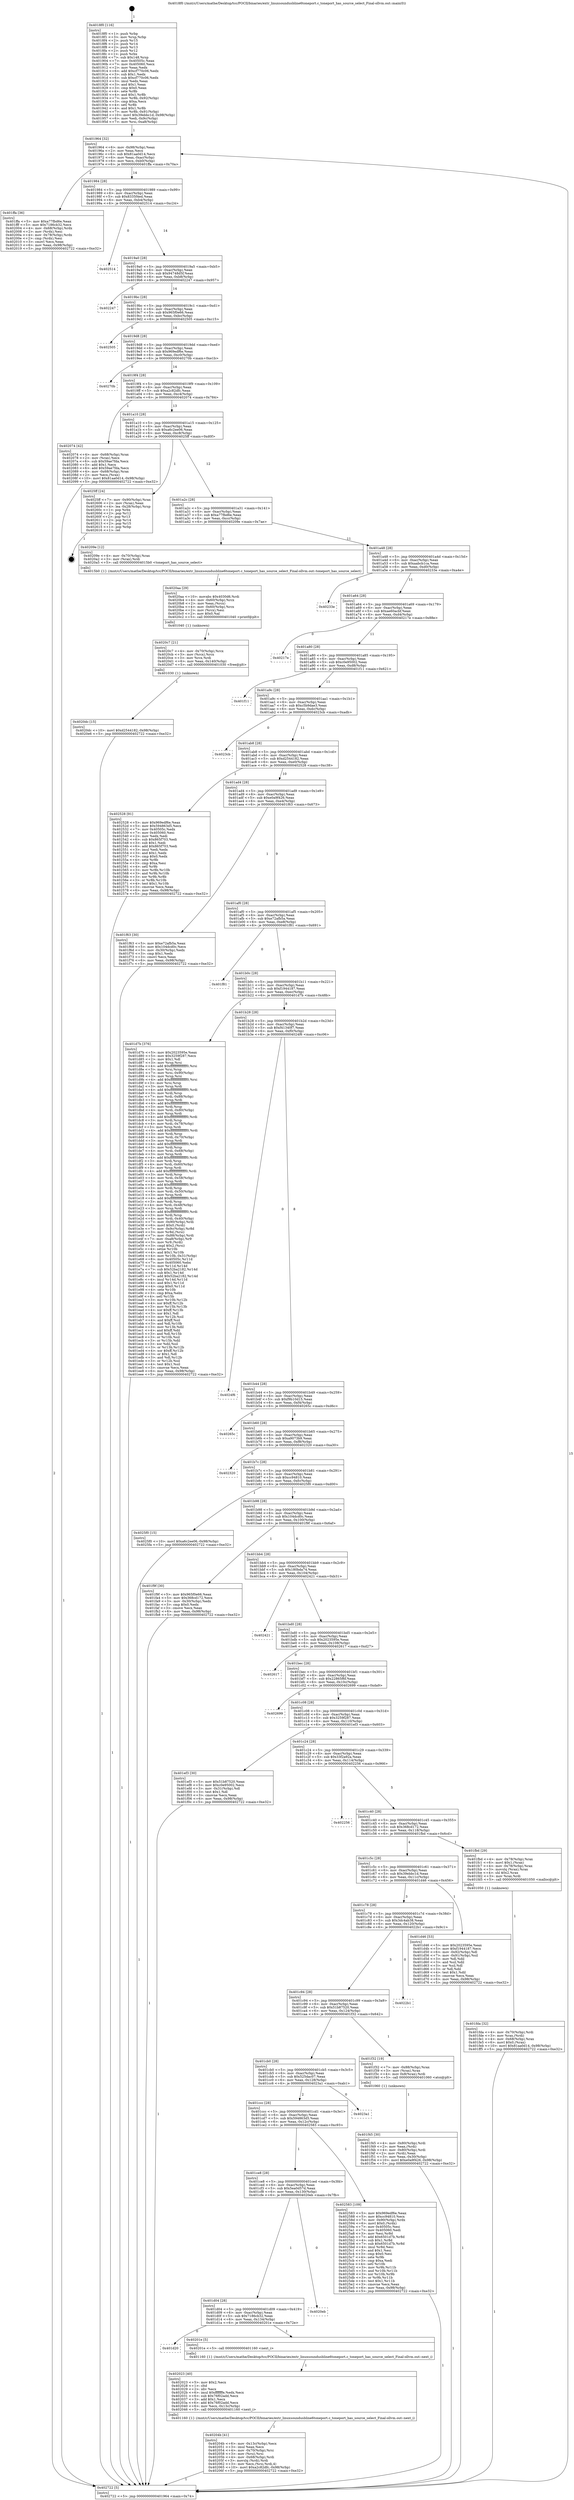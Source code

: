digraph "0x4018f0" {
  label = "0x4018f0 (/mnt/c/Users/mathe/Desktop/tcc/POCII/binaries/extr_linuxsoundusbline6toneport.c_toneport_has_source_select_Final-ollvm.out::main(0))"
  labelloc = "t"
  node[shape=record]

  Entry [label="",width=0.3,height=0.3,shape=circle,fillcolor=black,style=filled]
  "0x401964" [label="{
     0x401964 [32]\l
     | [instrs]\l
     &nbsp;&nbsp;0x401964 \<+6\>: mov -0x98(%rbp),%eax\l
     &nbsp;&nbsp;0x40196a \<+2\>: mov %eax,%ecx\l
     &nbsp;&nbsp;0x40196c \<+6\>: sub $0x81aa0d14,%ecx\l
     &nbsp;&nbsp;0x401972 \<+6\>: mov %eax,-0xac(%rbp)\l
     &nbsp;&nbsp;0x401978 \<+6\>: mov %ecx,-0xb0(%rbp)\l
     &nbsp;&nbsp;0x40197e \<+6\>: je 0000000000401ffa \<main+0x70a\>\l
  }"]
  "0x401ffa" [label="{
     0x401ffa [36]\l
     | [instrs]\l
     &nbsp;&nbsp;0x401ffa \<+5\>: mov $0xa77fbd6e,%eax\l
     &nbsp;&nbsp;0x401fff \<+5\>: mov $0x7186cb32,%ecx\l
     &nbsp;&nbsp;0x402004 \<+4\>: mov -0x68(%rbp),%rdx\l
     &nbsp;&nbsp;0x402008 \<+2\>: mov (%rdx),%esi\l
     &nbsp;&nbsp;0x40200a \<+4\>: mov -0x78(%rbp),%rdx\l
     &nbsp;&nbsp;0x40200e \<+2\>: cmp (%rdx),%esi\l
     &nbsp;&nbsp;0x402010 \<+3\>: cmovl %ecx,%eax\l
     &nbsp;&nbsp;0x402013 \<+6\>: mov %eax,-0x98(%rbp)\l
     &nbsp;&nbsp;0x402019 \<+5\>: jmp 0000000000402722 \<main+0xe32\>\l
  }"]
  "0x401984" [label="{
     0x401984 [28]\l
     | [instrs]\l
     &nbsp;&nbsp;0x401984 \<+5\>: jmp 0000000000401989 \<main+0x99\>\l
     &nbsp;&nbsp;0x401989 \<+6\>: mov -0xac(%rbp),%eax\l
     &nbsp;&nbsp;0x40198f \<+5\>: sub $0x8335f4ed,%eax\l
     &nbsp;&nbsp;0x401994 \<+6\>: mov %eax,-0xb4(%rbp)\l
     &nbsp;&nbsp;0x40199a \<+6\>: je 0000000000402514 \<main+0xc24\>\l
  }"]
  Exit [label="",width=0.3,height=0.3,shape=circle,fillcolor=black,style=filled,peripheries=2]
  "0x402514" [label="{
     0x402514\l
  }", style=dashed]
  "0x4019a0" [label="{
     0x4019a0 [28]\l
     | [instrs]\l
     &nbsp;&nbsp;0x4019a0 \<+5\>: jmp 00000000004019a5 \<main+0xb5\>\l
     &nbsp;&nbsp;0x4019a5 \<+6\>: mov -0xac(%rbp),%eax\l
     &nbsp;&nbsp;0x4019ab \<+5\>: sub $0x94748d5f,%eax\l
     &nbsp;&nbsp;0x4019b0 \<+6\>: mov %eax,-0xb8(%rbp)\l
     &nbsp;&nbsp;0x4019b6 \<+6\>: je 0000000000402247 \<main+0x957\>\l
  }"]
  "0x4020dc" [label="{
     0x4020dc [15]\l
     | [instrs]\l
     &nbsp;&nbsp;0x4020dc \<+10\>: movl $0xd2544182,-0x98(%rbp)\l
     &nbsp;&nbsp;0x4020e6 \<+5\>: jmp 0000000000402722 \<main+0xe32\>\l
  }"]
  "0x402247" [label="{
     0x402247\l
  }", style=dashed]
  "0x4019bc" [label="{
     0x4019bc [28]\l
     | [instrs]\l
     &nbsp;&nbsp;0x4019bc \<+5\>: jmp 00000000004019c1 \<main+0xd1\>\l
     &nbsp;&nbsp;0x4019c1 \<+6\>: mov -0xac(%rbp),%eax\l
     &nbsp;&nbsp;0x4019c7 \<+5\>: sub $0x965f0e66,%eax\l
     &nbsp;&nbsp;0x4019cc \<+6\>: mov %eax,-0xbc(%rbp)\l
     &nbsp;&nbsp;0x4019d2 \<+6\>: je 0000000000402505 \<main+0xc15\>\l
  }"]
  "0x4020c7" [label="{
     0x4020c7 [21]\l
     | [instrs]\l
     &nbsp;&nbsp;0x4020c7 \<+4\>: mov -0x70(%rbp),%rcx\l
     &nbsp;&nbsp;0x4020cb \<+3\>: mov (%rcx),%rcx\l
     &nbsp;&nbsp;0x4020ce \<+3\>: mov %rcx,%rdi\l
     &nbsp;&nbsp;0x4020d1 \<+6\>: mov %eax,-0x140(%rbp)\l
     &nbsp;&nbsp;0x4020d7 \<+5\>: call 0000000000401030 \<free@plt\>\l
     | [calls]\l
     &nbsp;&nbsp;0x401030 \{1\} (unknown)\l
  }"]
  "0x402505" [label="{
     0x402505\l
  }", style=dashed]
  "0x4019d8" [label="{
     0x4019d8 [28]\l
     | [instrs]\l
     &nbsp;&nbsp;0x4019d8 \<+5\>: jmp 00000000004019dd \<main+0xed\>\l
     &nbsp;&nbsp;0x4019dd \<+6\>: mov -0xac(%rbp),%eax\l
     &nbsp;&nbsp;0x4019e3 \<+5\>: sub $0x969edf6e,%eax\l
     &nbsp;&nbsp;0x4019e8 \<+6\>: mov %eax,-0xc0(%rbp)\l
     &nbsp;&nbsp;0x4019ee \<+6\>: je 000000000040270b \<main+0xe1b\>\l
  }"]
  "0x4020aa" [label="{
     0x4020aa [29]\l
     | [instrs]\l
     &nbsp;&nbsp;0x4020aa \<+10\>: movabs $0x4030d6,%rdi\l
     &nbsp;&nbsp;0x4020b4 \<+4\>: mov -0x60(%rbp),%rcx\l
     &nbsp;&nbsp;0x4020b8 \<+2\>: mov %eax,(%rcx)\l
     &nbsp;&nbsp;0x4020ba \<+4\>: mov -0x60(%rbp),%rcx\l
     &nbsp;&nbsp;0x4020be \<+2\>: mov (%rcx),%esi\l
     &nbsp;&nbsp;0x4020c0 \<+2\>: mov $0x0,%al\l
     &nbsp;&nbsp;0x4020c2 \<+5\>: call 0000000000401040 \<printf@plt\>\l
     | [calls]\l
     &nbsp;&nbsp;0x401040 \{1\} (unknown)\l
  }"]
  "0x40270b" [label="{
     0x40270b\l
  }", style=dashed]
  "0x4019f4" [label="{
     0x4019f4 [28]\l
     | [instrs]\l
     &nbsp;&nbsp;0x4019f4 \<+5\>: jmp 00000000004019f9 \<main+0x109\>\l
     &nbsp;&nbsp;0x4019f9 \<+6\>: mov -0xac(%rbp),%eax\l
     &nbsp;&nbsp;0x4019ff \<+5\>: sub $0xa2c82dfc,%eax\l
     &nbsp;&nbsp;0x401a04 \<+6\>: mov %eax,-0xc4(%rbp)\l
     &nbsp;&nbsp;0x401a0a \<+6\>: je 0000000000402074 \<main+0x784\>\l
  }"]
  "0x40204b" [label="{
     0x40204b [41]\l
     | [instrs]\l
     &nbsp;&nbsp;0x40204b \<+6\>: mov -0x13c(%rbp),%ecx\l
     &nbsp;&nbsp;0x402051 \<+3\>: imul %eax,%ecx\l
     &nbsp;&nbsp;0x402054 \<+4\>: mov -0x70(%rbp),%rsi\l
     &nbsp;&nbsp;0x402058 \<+3\>: mov (%rsi),%rsi\l
     &nbsp;&nbsp;0x40205b \<+4\>: mov -0x68(%rbp),%rdi\l
     &nbsp;&nbsp;0x40205f \<+3\>: movslq (%rdi),%rdi\l
     &nbsp;&nbsp;0x402062 \<+3\>: mov %ecx,(%rsi,%rdi,4)\l
     &nbsp;&nbsp;0x402065 \<+10\>: movl $0xa2c82dfc,-0x98(%rbp)\l
     &nbsp;&nbsp;0x40206f \<+5\>: jmp 0000000000402722 \<main+0xe32\>\l
  }"]
  "0x402074" [label="{
     0x402074 [42]\l
     | [instrs]\l
     &nbsp;&nbsp;0x402074 \<+4\>: mov -0x68(%rbp),%rax\l
     &nbsp;&nbsp;0x402078 \<+2\>: mov (%rax),%ecx\l
     &nbsp;&nbsp;0x40207a \<+6\>: sub $0x59ae7fda,%ecx\l
     &nbsp;&nbsp;0x402080 \<+3\>: add $0x1,%ecx\l
     &nbsp;&nbsp;0x402083 \<+6\>: add $0x59ae7fda,%ecx\l
     &nbsp;&nbsp;0x402089 \<+4\>: mov -0x68(%rbp),%rax\l
     &nbsp;&nbsp;0x40208d \<+2\>: mov %ecx,(%rax)\l
     &nbsp;&nbsp;0x40208f \<+10\>: movl $0x81aa0d14,-0x98(%rbp)\l
     &nbsp;&nbsp;0x402099 \<+5\>: jmp 0000000000402722 \<main+0xe32\>\l
  }"]
  "0x401a10" [label="{
     0x401a10 [28]\l
     | [instrs]\l
     &nbsp;&nbsp;0x401a10 \<+5\>: jmp 0000000000401a15 \<main+0x125\>\l
     &nbsp;&nbsp;0x401a15 \<+6\>: mov -0xac(%rbp),%eax\l
     &nbsp;&nbsp;0x401a1b \<+5\>: sub $0xa6c2ee06,%eax\l
     &nbsp;&nbsp;0x401a20 \<+6\>: mov %eax,-0xc8(%rbp)\l
     &nbsp;&nbsp;0x401a26 \<+6\>: je 00000000004025ff \<main+0xd0f\>\l
  }"]
  "0x402023" [label="{
     0x402023 [40]\l
     | [instrs]\l
     &nbsp;&nbsp;0x402023 \<+5\>: mov $0x2,%ecx\l
     &nbsp;&nbsp;0x402028 \<+1\>: cltd\l
     &nbsp;&nbsp;0x402029 \<+2\>: idiv %ecx\l
     &nbsp;&nbsp;0x40202b \<+6\>: imul $0xfffffffe,%edx,%ecx\l
     &nbsp;&nbsp;0x402031 \<+6\>: sub $0x76f02add,%ecx\l
     &nbsp;&nbsp;0x402037 \<+3\>: add $0x1,%ecx\l
     &nbsp;&nbsp;0x40203a \<+6\>: add $0x76f02add,%ecx\l
     &nbsp;&nbsp;0x402040 \<+6\>: mov %ecx,-0x13c(%rbp)\l
     &nbsp;&nbsp;0x402046 \<+5\>: call 0000000000401160 \<next_i\>\l
     | [calls]\l
     &nbsp;&nbsp;0x401160 \{1\} (/mnt/c/Users/mathe/Desktop/tcc/POCII/binaries/extr_linuxsoundusbline6toneport.c_toneport_has_source_select_Final-ollvm.out::next_i)\l
  }"]
  "0x4025ff" [label="{
     0x4025ff [24]\l
     | [instrs]\l
     &nbsp;&nbsp;0x4025ff \<+7\>: mov -0x90(%rbp),%rax\l
     &nbsp;&nbsp;0x402606 \<+2\>: mov (%rax),%eax\l
     &nbsp;&nbsp;0x402608 \<+4\>: lea -0x28(%rbp),%rsp\l
     &nbsp;&nbsp;0x40260c \<+1\>: pop %rbx\l
     &nbsp;&nbsp;0x40260d \<+2\>: pop %r12\l
     &nbsp;&nbsp;0x40260f \<+2\>: pop %r13\l
     &nbsp;&nbsp;0x402611 \<+2\>: pop %r14\l
     &nbsp;&nbsp;0x402613 \<+2\>: pop %r15\l
     &nbsp;&nbsp;0x402615 \<+1\>: pop %rbp\l
     &nbsp;&nbsp;0x402616 \<+1\>: ret\l
  }"]
  "0x401a2c" [label="{
     0x401a2c [28]\l
     | [instrs]\l
     &nbsp;&nbsp;0x401a2c \<+5\>: jmp 0000000000401a31 \<main+0x141\>\l
     &nbsp;&nbsp;0x401a31 \<+6\>: mov -0xac(%rbp),%eax\l
     &nbsp;&nbsp;0x401a37 \<+5\>: sub $0xa77fbd6e,%eax\l
     &nbsp;&nbsp;0x401a3c \<+6\>: mov %eax,-0xcc(%rbp)\l
     &nbsp;&nbsp;0x401a42 \<+6\>: je 000000000040209e \<main+0x7ae\>\l
  }"]
  "0x401d20" [label="{
     0x401d20\l
  }", style=dashed]
  "0x40209e" [label="{
     0x40209e [12]\l
     | [instrs]\l
     &nbsp;&nbsp;0x40209e \<+4\>: mov -0x70(%rbp),%rax\l
     &nbsp;&nbsp;0x4020a2 \<+3\>: mov (%rax),%rdi\l
     &nbsp;&nbsp;0x4020a5 \<+5\>: call 00000000004015b0 \<toneport_has_source_select\>\l
     | [calls]\l
     &nbsp;&nbsp;0x4015b0 \{1\} (/mnt/c/Users/mathe/Desktop/tcc/POCII/binaries/extr_linuxsoundusbline6toneport.c_toneport_has_source_select_Final-ollvm.out::toneport_has_source_select)\l
  }"]
  "0x401a48" [label="{
     0x401a48 [28]\l
     | [instrs]\l
     &nbsp;&nbsp;0x401a48 \<+5\>: jmp 0000000000401a4d \<main+0x15d\>\l
     &nbsp;&nbsp;0x401a4d \<+6\>: mov -0xac(%rbp),%eax\l
     &nbsp;&nbsp;0x401a53 \<+5\>: sub $0xaabcb1ca,%eax\l
     &nbsp;&nbsp;0x401a58 \<+6\>: mov %eax,-0xd0(%rbp)\l
     &nbsp;&nbsp;0x401a5e \<+6\>: je 000000000040233e \<main+0xa4e\>\l
  }"]
  "0x40201e" [label="{
     0x40201e [5]\l
     | [instrs]\l
     &nbsp;&nbsp;0x40201e \<+5\>: call 0000000000401160 \<next_i\>\l
     | [calls]\l
     &nbsp;&nbsp;0x401160 \{1\} (/mnt/c/Users/mathe/Desktop/tcc/POCII/binaries/extr_linuxsoundusbline6toneport.c_toneport_has_source_select_Final-ollvm.out::next_i)\l
  }"]
  "0x40233e" [label="{
     0x40233e\l
  }", style=dashed]
  "0x401a64" [label="{
     0x401a64 [28]\l
     | [instrs]\l
     &nbsp;&nbsp;0x401a64 \<+5\>: jmp 0000000000401a69 \<main+0x179\>\l
     &nbsp;&nbsp;0x401a69 \<+6\>: mov -0xac(%rbp),%eax\l
     &nbsp;&nbsp;0x401a6f \<+5\>: sub $0xae60acbf,%eax\l
     &nbsp;&nbsp;0x401a74 \<+6\>: mov %eax,-0xd4(%rbp)\l
     &nbsp;&nbsp;0x401a7a \<+6\>: je 000000000040217e \<main+0x88e\>\l
  }"]
  "0x401d04" [label="{
     0x401d04 [28]\l
     | [instrs]\l
     &nbsp;&nbsp;0x401d04 \<+5\>: jmp 0000000000401d09 \<main+0x419\>\l
     &nbsp;&nbsp;0x401d09 \<+6\>: mov -0xac(%rbp),%eax\l
     &nbsp;&nbsp;0x401d0f \<+5\>: sub $0x7186cb32,%eax\l
     &nbsp;&nbsp;0x401d14 \<+6\>: mov %eax,-0x134(%rbp)\l
     &nbsp;&nbsp;0x401d1a \<+6\>: je 000000000040201e \<main+0x72e\>\l
  }"]
  "0x40217e" [label="{
     0x40217e\l
  }", style=dashed]
  "0x401a80" [label="{
     0x401a80 [28]\l
     | [instrs]\l
     &nbsp;&nbsp;0x401a80 \<+5\>: jmp 0000000000401a85 \<main+0x195\>\l
     &nbsp;&nbsp;0x401a85 \<+6\>: mov -0xac(%rbp),%eax\l
     &nbsp;&nbsp;0x401a8b \<+5\>: sub $0xc0e95002,%eax\l
     &nbsp;&nbsp;0x401a90 \<+6\>: mov %eax,-0xd8(%rbp)\l
     &nbsp;&nbsp;0x401a96 \<+6\>: je 0000000000401f11 \<main+0x621\>\l
  }"]
  "0x4020eb" [label="{
     0x4020eb\l
  }", style=dashed]
  "0x401f11" [label="{
     0x401f11\l
  }", style=dashed]
  "0x401a9c" [label="{
     0x401a9c [28]\l
     | [instrs]\l
     &nbsp;&nbsp;0x401a9c \<+5\>: jmp 0000000000401aa1 \<main+0x1b1\>\l
     &nbsp;&nbsp;0x401aa1 \<+6\>: mov -0xac(%rbp),%eax\l
     &nbsp;&nbsp;0x401aa7 \<+5\>: sub $0xc5b9dae3,%eax\l
     &nbsp;&nbsp;0x401aac \<+6\>: mov %eax,-0xdc(%rbp)\l
     &nbsp;&nbsp;0x401ab2 \<+6\>: je 00000000004023cb \<main+0xadb\>\l
  }"]
  "0x401ce8" [label="{
     0x401ce8 [28]\l
     | [instrs]\l
     &nbsp;&nbsp;0x401ce8 \<+5\>: jmp 0000000000401ced \<main+0x3fd\>\l
     &nbsp;&nbsp;0x401ced \<+6\>: mov -0xac(%rbp),%eax\l
     &nbsp;&nbsp;0x401cf3 \<+5\>: sub $0x5ea0d57d,%eax\l
     &nbsp;&nbsp;0x401cf8 \<+6\>: mov %eax,-0x130(%rbp)\l
     &nbsp;&nbsp;0x401cfe \<+6\>: je 00000000004020eb \<main+0x7fb\>\l
  }"]
  "0x4023cb" [label="{
     0x4023cb\l
  }", style=dashed]
  "0x401ab8" [label="{
     0x401ab8 [28]\l
     | [instrs]\l
     &nbsp;&nbsp;0x401ab8 \<+5\>: jmp 0000000000401abd \<main+0x1cd\>\l
     &nbsp;&nbsp;0x401abd \<+6\>: mov -0xac(%rbp),%eax\l
     &nbsp;&nbsp;0x401ac3 \<+5\>: sub $0xd2544182,%eax\l
     &nbsp;&nbsp;0x401ac8 \<+6\>: mov %eax,-0xe0(%rbp)\l
     &nbsp;&nbsp;0x401ace \<+6\>: je 0000000000402528 \<main+0xc38\>\l
  }"]
  "0x402583" [label="{
     0x402583 [109]\l
     | [instrs]\l
     &nbsp;&nbsp;0x402583 \<+5\>: mov $0x969edf6e,%eax\l
     &nbsp;&nbsp;0x402588 \<+5\>: mov $0xcc94810,%ecx\l
     &nbsp;&nbsp;0x40258d \<+7\>: mov -0x90(%rbp),%rdx\l
     &nbsp;&nbsp;0x402594 \<+6\>: movl $0x0,(%rdx)\l
     &nbsp;&nbsp;0x40259a \<+7\>: mov 0x40505c,%esi\l
     &nbsp;&nbsp;0x4025a1 \<+7\>: mov 0x405060,%edi\l
     &nbsp;&nbsp;0x4025a8 \<+3\>: mov %esi,%r8d\l
     &nbsp;&nbsp;0x4025ab \<+7\>: add $0x6501d7b,%r8d\l
     &nbsp;&nbsp;0x4025b2 \<+4\>: sub $0x1,%r8d\l
     &nbsp;&nbsp;0x4025b6 \<+7\>: sub $0x6501d7b,%r8d\l
     &nbsp;&nbsp;0x4025bd \<+4\>: imul %r8d,%esi\l
     &nbsp;&nbsp;0x4025c1 \<+3\>: and $0x1,%esi\l
     &nbsp;&nbsp;0x4025c4 \<+3\>: cmp $0x0,%esi\l
     &nbsp;&nbsp;0x4025c7 \<+4\>: sete %r9b\l
     &nbsp;&nbsp;0x4025cb \<+3\>: cmp $0xa,%edi\l
     &nbsp;&nbsp;0x4025ce \<+4\>: setl %r10b\l
     &nbsp;&nbsp;0x4025d2 \<+3\>: mov %r9b,%r11b\l
     &nbsp;&nbsp;0x4025d5 \<+3\>: and %r10b,%r11b\l
     &nbsp;&nbsp;0x4025d8 \<+3\>: xor %r10b,%r9b\l
     &nbsp;&nbsp;0x4025db \<+3\>: or %r9b,%r11b\l
     &nbsp;&nbsp;0x4025de \<+4\>: test $0x1,%r11b\l
     &nbsp;&nbsp;0x4025e2 \<+3\>: cmovne %ecx,%eax\l
     &nbsp;&nbsp;0x4025e5 \<+6\>: mov %eax,-0x98(%rbp)\l
     &nbsp;&nbsp;0x4025eb \<+5\>: jmp 0000000000402722 \<main+0xe32\>\l
  }"]
  "0x402528" [label="{
     0x402528 [91]\l
     | [instrs]\l
     &nbsp;&nbsp;0x402528 \<+5\>: mov $0x969edf6e,%eax\l
     &nbsp;&nbsp;0x40252d \<+5\>: mov $0x594863d5,%ecx\l
     &nbsp;&nbsp;0x402532 \<+7\>: mov 0x40505c,%edx\l
     &nbsp;&nbsp;0x402539 \<+7\>: mov 0x405060,%esi\l
     &nbsp;&nbsp;0x402540 \<+2\>: mov %edx,%edi\l
     &nbsp;&nbsp;0x402542 \<+6\>: sub $0x865f703,%edi\l
     &nbsp;&nbsp;0x402548 \<+3\>: sub $0x1,%edi\l
     &nbsp;&nbsp;0x40254b \<+6\>: add $0x865f703,%edi\l
     &nbsp;&nbsp;0x402551 \<+3\>: imul %edi,%edx\l
     &nbsp;&nbsp;0x402554 \<+3\>: and $0x1,%edx\l
     &nbsp;&nbsp;0x402557 \<+3\>: cmp $0x0,%edx\l
     &nbsp;&nbsp;0x40255a \<+4\>: sete %r8b\l
     &nbsp;&nbsp;0x40255e \<+3\>: cmp $0xa,%esi\l
     &nbsp;&nbsp;0x402561 \<+4\>: setl %r9b\l
     &nbsp;&nbsp;0x402565 \<+3\>: mov %r8b,%r10b\l
     &nbsp;&nbsp;0x402568 \<+3\>: and %r9b,%r10b\l
     &nbsp;&nbsp;0x40256b \<+3\>: xor %r9b,%r8b\l
     &nbsp;&nbsp;0x40256e \<+3\>: or %r8b,%r10b\l
     &nbsp;&nbsp;0x402571 \<+4\>: test $0x1,%r10b\l
     &nbsp;&nbsp;0x402575 \<+3\>: cmovne %ecx,%eax\l
     &nbsp;&nbsp;0x402578 \<+6\>: mov %eax,-0x98(%rbp)\l
     &nbsp;&nbsp;0x40257e \<+5\>: jmp 0000000000402722 \<main+0xe32\>\l
  }"]
  "0x401ad4" [label="{
     0x401ad4 [28]\l
     | [instrs]\l
     &nbsp;&nbsp;0x401ad4 \<+5\>: jmp 0000000000401ad9 \<main+0x1e9\>\l
     &nbsp;&nbsp;0x401ad9 \<+6\>: mov -0xac(%rbp),%eax\l
     &nbsp;&nbsp;0x401adf \<+5\>: sub $0xe0a9f426,%eax\l
     &nbsp;&nbsp;0x401ae4 \<+6\>: mov %eax,-0xe4(%rbp)\l
     &nbsp;&nbsp;0x401aea \<+6\>: je 0000000000401f63 \<main+0x673\>\l
  }"]
  "0x401ccc" [label="{
     0x401ccc [28]\l
     | [instrs]\l
     &nbsp;&nbsp;0x401ccc \<+5\>: jmp 0000000000401cd1 \<main+0x3e1\>\l
     &nbsp;&nbsp;0x401cd1 \<+6\>: mov -0xac(%rbp),%eax\l
     &nbsp;&nbsp;0x401cd7 \<+5\>: sub $0x594863d5,%eax\l
     &nbsp;&nbsp;0x401cdc \<+6\>: mov %eax,-0x12c(%rbp)\l
     &nbsp;&nbsp;0x401ce2 \<+6\>: je 0000000000402583 \<main+0xc93\>\l
  }"]
  "0x401f63" [label="{
     0x401f63 [30]\l
     | [instrs]\l
     &nbsp;&nbsp;0x401f63 \<+5\>: mov $0xe72afb5a,%eax\l
     &nbsp;&nbsp;0x401f68 \<+5\>: mov $0x104dcd0c,%ecx\l
     &nbsp;&nbsp;0x401f6d \<+3\>: mov -0x30(%rbp),%edx\l
     &nbsp;&nbsp;0x401f70 \<+3\>: cmp $0x1,%edx\l
     &nbsp;&nbsp;0x401f73 \<+3\>: cmovl %ecx,%eax\l
     &nbsp;&nbsp;0x401f76 \<+6\>: mov %eax,-0x98(%rbp)\l
     &nbsp;&nbsp;0x401f7c \<+5\>: jmp 0000000000402722 \<main+0xe32\>\l
  }"]
  "0x401af0" [label="{
     0x401af0 [28]\l
     | [instrs]\l
     &nbsp;&nbsp;0x401af0 \<+5\>: jmp 0000000000401af5 \<main+0x205\>\l
     &nbsp;&nbsp;0x401af5 \<+6\>: mov -0xac(%rbp),%eax\l
     &nbsp;&nbsp;0x401afb \<+5\>: sub $0xe72afb5a,%eax\l
     &nbsp;&nbsp;0x401b00 \<+6\>: mov %eax,-0xe8(%rbp)\l
     &nbsp;&nbsp;0x401b06 \<+6\>: je 0000000000401f81 \<main+0x691\>\l
  }"]
  "0x4023a1" [label="{
     0x4023a1\l
  }", style=dashed]
  "0x401f81" [label="{
     0x401f81\l
  }", style=dashed]
  "0x401b0c" [label="{
     0x401b0c [28]\l
     | [instrs]\l
     &nbsp;&nbsp;0x401b0c \<+5\>: jmp 0000000000401b11 \<main+0x221\>\l
     &nbsp;&nbsp;0x401b11 \<+6\>: mov -0xac(%rbp),%eax\l
     &nbsp;&nbsp;0x401b17 \<+5\>: sub $0xf1944187,%eax\l
     &nbsp;&nbsp;0x401b1c \<+6\>: mov %eax,-0xec(%rbp)\l
     &nbsp;&nbsp;0x401b22 \<+6\>: je 0000000000401d7b \<main+0x48b\>\l
  }"]
  "0x401fda" [label="{
     0x401fda [32]\l
     | [instrs]\l
     &nbsp;&nbsp;0x401fda \<+4\>: mov -0x70(%rbp),%rdi\l
     &nbsp;&nbsp;0x401fde \<+3\>: mov %rax,(%rdi)\l
     &nbsp;&nbsp;0x401fe1 \<+4\>: mov -0x68(%rbp),%rax\l
     &nbsp;&nbsp;0x401fe5 \<+6\>: movl $0x0,(%rax)\l
     &nbsp;&nbsp;0x401feb \<+10\>: movl $0x81aa0d14,-0x98(%rbp)\l
     &nbsp;&nbsp;0x401ff5 \<+5\>: jmp 0000000000402722 \<main+0xe32\>\l
  }"]
  "0x401d7b" [label="{
     0x401d7b [376]\l
     | [instrs]\l
     &nbsp;&nbsp;0x401d7b \<+5\>: mov $0x2023595e,%eax\l
     &nbsp;&nbsp;0x401d80 \<+5\>: mov $0x3259f287,%ecx\l
     &nbsp;&nbsp;0x401d85 \<+2\>: mov $0x1,%dl\l
     &nbsp;&nbsp;0x401d87 \<+3\>: mov %rsp,%rsi\l
     &nbsp;&nbsp;0x401d8a \<+4\>: add $0xfffffffffffffff0,%rsi\l
     &nbsp;&nbsp;0x401d8e \<+3\>: mov %rsi,%rsp\l
     &nbsp;&nbsp;0x401d91 \<+7\>: mov %rsi,-0x90(%rbp)\l
     &nbsp;&nbsp;0x401d98 \<+3\>: mov %rsp,%rsi\l
     &nbsp;&nbsp;0x401d9b \<+4\>: add $0xfffffffffffffff0,%rsi\l
     &nbsp;&nbsp;0x401d9f \<+3\>: mov %rsi,%rsp\l
     &nbsp;&nbsp;0x401da2 \<+3\>: mov %rsp,%rdi\l
     &nbsp;&nbsp;0x401da5 \<+4\>: add $0xfffffffffffffff0,%rdi\l
     &nbsp;&nbsp;0x401da9 \<+3\>: mov %rdi,%rsp\l
     &nbsp;&nbsp;0x401dac \<+7\>: mov %rdi,-0x88(%rbp)\l
     &nbsp;&nbsp;0x401db3 \<+3\>: mov %rsp,%rdi\l
     &nbsp;&nbsp;0x401db6 \<+4\>: add $0xfffffffffffffff0,%rdi\l
     &nbsp;&nbsp;0x401dba \<+3\>: mov %rdi,%rsp\l
     &nbsp;&nbsp;0x401dbd \<+4\>: mov %rdi,-0x80(%rbp)\l
     &nbsp;&nbsp;0x401dc1 \<+3\>: mov %rsp,%rdi\l
     &nbsp;&nbsp;0x401dc4 \<+4\>: add $0xfffffffffffffff0,%rdi\l
     &nbsp;&nbsp;0x401dc8 \<+3\>: mov %rdi,%rsp\l
     &nbsp;&nbsp;0x401dcb \<+4\>: mov %rdi,-0x78(%rbp)\l
     &nbsp;&nbsp;0x401dcf \<+3\>: mov %rsp,%rdi\l
     &nbsp;&nbsp;0x401dd2 \<+4\>: add $0xfffffffffffffff0,%rdi\l
     &nbsp;&nbsp;0x401dd6 \<+3\>: mov %rdi,%rsp\l
     &nbsp;&nbsp;0x401dd9 \<+4\>: mov %rdi,-0x70(%rbp)\l
     &nbsp;&nbsp;0x401ddd \<+3\>: mov %rsp,%rdi\l
     &nbsp;&nbsp;0x401de0 \<+4\>: add $0xfffffffffffffff0,%rdi\l
     &nbsp;&nbsp;0x401de4 \<+3\>: mov %rdi,%rsp\l
     &nbsp;&nbsp;0x401de7 \<+4\>: mov %rdi,-0x68(%rbp)\l
     &nbsp;&nbsp;0x401deb \<+3\>: mov %rsp,%rdi\l
     &nbsp;&nbsp;0x401dee \<+4\>: add $0xfffffffffffffff0,%rdi\l
     &nbsp;&nbsp;0x401df2 \<+3\>: mov %rdi,%rsp\l
     &nbsp;&nbsp;0x401df5 \<+4\>: mov %rdi,-0x60(%rbp)\l
     &nbsp;&nbsp;0x401df9 \<+3\>: mov %rsp,%rdi\l
     &nbsp;&nbsp;0x401dfc \<+4\>: add $0xfffffffffffffff0,%rdi\l
     &nbsp;&nbsp;0x401e00 \<+3\>: mov %rdi,%rsp\l
     &nbsp;&nbsp;0x401e03 \<+4\>: mov %rdi,-0x58(%rbp)\l
     &nbsp;&nbsp;0x401e07 \<+3\>: mov %rsp,%rdi\l
     &nbsp;&nbsp;0x401e0a \<+4\>: add $0xfffffffffffffff0,%rdi\l
     &nbsp;&nbsp;0x401e0e \<+3\>: mov %rdi,%rsp\l
     &nbsp;&nbsp;0x401e11 \<+4\>: mov %rdi,-0x50(%rbp)\l
     &nbsp;&nbsp;0x401e15 \<+3\>: mov %rsp,%rdi\l
     &nbsp;&nbsp;0x401e18 \<+4\>: add $0xfffffffffffffff0,%rdi\l
     &nbsp;&nbsp;0x401e1c \<+3\>: mov %rdi,%rsp\l
     &nbsp;&nbsp;0x401e1f \<+4\>: mov %rdi,-0x48(%rbp)\l
     &nbsp;&nbsp;0x401e23 \<+3\>: mov %rsp,%rdi\l
     &nbsp;&nbsp;0x401e26 \<+4\>: add $0xfffffffffffffff0,%rdi\l
     &nbsp;&nbsp;0x401e2a \<+3\>: mov %rdi,%rsp\l
     &nbsp;&nbsp;0x401e2d \<+4\>: mov %rdi,-0x40(%rbp)\l
     &nbsp;&nbsp;0x401e31 \<+7\>: mov -0x90(%rbp),%rdi\l
     &nbsp;&nbsp;0x401e38 \<+6\>: movl $0x0,(%rdi)\l
     &nbsp;&nbsp;0x401e3e \<+7\>: mov -0x9c(%rbp),%r8d\l
     &nbsp;&nbsp;0x401e45 \<+3\>: mov %r8d,(%rsi)\l
     &nbsp;&nbsp;0x401e48 \<+7\>: mov -0x88(%rbp),%rdi\l
     &nbsp;&nbsp;0x401e4f \<+7\>: mov -0xa8(%rbp),%r9\l
     &nbsp;&nbsp;0x401e56 \<+3\>: mov %r9,(%rdi)\l
     &nbsp;&nbsp;0x401e59 \<+3\>: cmpl $0x2,(%rsi)\l
     &nbsp;&nbsp;0x401e5c \<+4\>: setne %r10b\l
     &nbsp;&nbsp;0x401e60 \<+4\>: and $0x1,%r10b\l
     &nbsp;&nbsp;0x401e64 \<+4\>: mov %r10b,-0x31(%rbp)\l
     &nbsp;&nbsp;0x401e68 \<+8\>: mov 0x40505c,%r11d\l
     &nbsp;&nbsp;0x401e70 \<+7\>: mov 0x405060,%ebx\l
     &nbsp;&nbsp;0x401e77 \<+3\>: mov %r11d,%r14d\l
     &nbsp;&nbsp;0x401e7a \<+7\>: sub $0x52ba2182,%r14d\l
     &nbsp;&nbsp;0x401e81 \<+4\>: sub $0x1,%r14d\l
     &nbsp;&nbsp;0x401e85 \<+7\>: add $0x52ba2182,%r14d\l
     &nbsp;&nbsp;0x401e8c \<+4\>: imul %r14d,%r11d\l
     &nbsp;&nbsp;0x401e90 \<+4\>: and $0x1,%r11d\l
     &nbsp;&nbsp;0x401e94 \<+4\>: cmp $0x0,%r11d\l
     &nbsp;&nbsp;0x401e98 \<+4\>: sete %r10b\l
     &nbsp;&nbsp;0x401e9c \<+3\>: cmp $0xa,%ebx\l
     &nbsp;&nbsp;0x401e9f \<+4\>: setl %r15b\l
     &nbsp;&nbsp;0x401ea3 \<+3\>: mov %r10b,%r12b\l
     &nbsp;&nbsp;0x401ea6 \<+4\>: xor $0xff,%r12b\l
     &nbsp;&nbsp;0x401eaa \<+3\>: mov %r15b,%r13b\l
     &nbsp;&nbsp;0x401ead \<+4\>: xor $0xff,%r13b\l
     &nbsp;&nbsp;0x401eb1 \<+3\>: xor $0x1,%dl\l
     &nbsp;&nbsp;0x401eb4 \<+3\>: mov %r12b,%sil\l
     &nbsp;&nbsp;0x401eb7 \<+4\>: and $0xff,%sil\l
     &nbsp;&nbsp;0x401ebb \<+3\>: and %dl,%r10b\l
     &nbsp;&nbsp;0x401ebe \<+3\>: mov %r13b,%dil\l
     &nbsp;&nbsp;0x401ec1 \<+4\>: and $0xff,%dil\l
     &nbsp;&nbsp;0x401ec5 \<+3\>: and %dl,%r15b\l
     &nbsp;&nbsp;0x401ec8 \<+3\>: or %r10b,%sil\l
     &nbsp;&nbsp;0x401ecb \<+3\>: or %r15b,%dil\l
     &nbsp;&nbsp;0x401ece \<+3\>: xor %dil,%sil\l
     &nbsp;&nbsp;0x401ed1 \<+3\>: or %r13b,%r12b\l
     &nbsp;&nbsp;0x401ed4 \<+4\>: xor $0xff,%r12b\l
     &nbsp;&nbsp;0x401ed8 \<+3\>: or $0x1,%dl\l
     &nbsp;&nbsp;0x401edb \<+3\>: and %dl,%r12b\l
     &nbsp;&nbsp;0x401ede \<+3\>: or %r12b,%sil\l
     &nbsp;&nbsp;0x401ee1 \<+4\>: test $0x1,%sil\l
     &nbsp;&nbsp;0x401ee5 \<+3\>: cmovne %ecx,%eax\l
     &nbsp;&nbsp;0x401ee8 \<+6\>: mov %eax,-0x98(%rbp)\l
     &nbsp;&nbsp;0x401eee \<+5\>: jmp 0000000000402722 \<main+0xe32\>\l
  }"]
  "0x401b28" [label="{
     0x401b28 [28]\l
     | [instrs]\l
     &nbsp;&nbsp;0x401b28 \<+5\>: jmp 0000000000401b2d \<main+0x23d\>\l
     &nbsp;&nbsp;0x401b2d \<+6\>: mov -0xac(%rbp),%eax\l
     &nbsp;&nbsp;0x401b33 \<+5\>: sub $0xf41340f7,%eax\l
     &nbsp;&nbsp;0x401b38 \<+6\>: mov %eax,-0xf0(%rbp)\l
     &nbsp;&nbsp;0x401b3e \<+6\>: je 00000000004024f6 \<main+0xc06\>\l
  }"]
  "0x401f45" [label="{
     0x401f45 [30]\l
     | [instrs]\l
     &nbsp;&nbsp;0x401f45 \<+4\>: mov -0x80(%rbp),%rdi\l
     &nbsp;&nbsp;0x401f49 \<+2\>: mov %eax,(%rdi)\l
     &nbsp;&nbsp;0x401f4b \<+4\>: mov -0x80(%rbp),%rdi\l
     &nbsp;&nbsp;0x401f4f \<+2\>: mov (%rdi),%eax\l
     &nbsp;&nbsp;0x401f51 \<+3\>: mov %eax,-0x30(%rbp)\l
     &nbsp;&nbsp;0x401f54 \<+10\>: movl $0xe0a9f426,-0x98(%rbp)\l
     &nbsp;&nbsp;0x401f5e \<+5\>: jmp 0000000000402722 \<main+0xe32\>\l
  }"]
  "0x4024f6" [label="{
     0x4024f6\l
  }", style=dashed]
  "0x401b44" [label="{
     0x401b44 [28]\l
     | [instrs]\l
     &nbsp;&nbsp;0x401b44 \<+5\>: jmp 0000000000401b49 \<main+0x259\>\l
     &nbsp;&nbsp;0x401b49 \<+6\>: mov -0xac(%rbp),%eax\l
     &nbsp;&nbsp;0x401b4f \<+5\>: sub $0xf9b10d15,%eax\l
     &nbsp;&nbsp;0x401b54 \<+6\>: mov %eax,-0xf4(%rbp)\l
     &nbsp;&nbsp;0x401b5a \<+6\>: je 000000000040265c \<main+0xd6c\>\l
  }"]
  "0x401cb0" [label="{
     0x401cb0 [28]\l
     | [instrs]\l
     &nbsp;&nbsp;0x401cb0 \<+5\>: jmp 0000000000401cb5 \<main+0x3c5\>\l
     &nbsp;&nbsp;0x401cb5 \<+6\>: mov -0xac(%rbp),%eax\l
     &nbsp;&nbsp;0x401cbb \<+5\>: sub $0x525dac07,%eax\l
     &nbsp;&nbsp;0x401cc0 \<+6\>: mov %eax,-0x128(%rbp)\l
     &nbsp;&nbsp;0x401cc6 \<+6\>: je 00000000004023a1 \<main+0xab1\>\l
  }"]
  "0x40265c" [label="{
     0x40265c\l
  }", style=dashed]
  "0x401b60" [label="{
     0x401b60 [28]\l
     | [instrs]\l
     &nbsp;&nbsp;0x401b60 \<+5\>: jmp 0000000000401b65 \<main+0x275\>\l
     &nbsp;&nbsp;0x401b65 \<+6\>: mov -0xac(%rbp),%eax\l
     &nbsp;&nbsp;0x401b6b \<+5\>: sub $0xa9073b9,%eax\l
     &nbsp;&nbsp;0x401b70 \<+6\>: mov %eax,-0xf8(%rbp)\l
     &nbsp;&nbsp;0x401b76 \<+6\>: je 0000000000402320 \<main+0xa30\>\l
  }"]
  "0x401f32" [label="{
     0x401f32 [19]\l
     | [instrs]\l
     &nbsp;&nbsp;0x401f32 \<+7\>: mov -0x88(%rbp),%rax\l
     &nbsp;&nbsp;0x401f39 \<+3\>: mov (%rax),%rax\l
     &nbsp;&nbsp;0x401f3c \<+4\>: mov 0x8(%rax),%rdi\l
     &nbsp;&nbsp;0x401f40 \<+5\>: call 0000000000401060 \<atoi@plt\>\l
     | [calls]\l
     &nbsp;&nbsp;0x401060 \{1\} (unknown)\l
  }"]
  "0x402320" [label="{
     0x402320\l
  }", style=dashed]
  "0x401b7c" [label="{
     0x401b7c [28]\l
     | [instrs]\l
     &nbsp;&nbsp;0x401b7c \<+5\>: jmp 0000000000401b81 \<main+0x291\>\l
     &nbsp;&nbsp;0x401b81 \<+6\>: mov -0xac(%rbp),%eax\l
     &nbsp;&nbsp;0x401b87 \<+5\>: sub $0xcc94810,%eax\l
     &nbsp;&nbsp;0x401b8c \<+6\>: mov %eax,-0xfc(%rbp)\l
     &nbsp;&nbsp;0x401b92 \<+6\>: je 00000000004025f0 \<main+0xd00\>\l
  }"]
  "0x401c94" [label="{
     0x401c94 [28]\l
     | [instrs]\l
     &nbsp;&nbsp;0x401c94 \<+5\>: jmp 0000000000401c99 \<main+0x3a9\>\l
     &nbsp;&nbsp;0x401c99 \<+6\>: mov -0xac(%rbp),%eax\l
     &nbsp;&nbsp;0x401c9f \<+5\>: sub $0x51b87520,%eax\l
     &nbsp;&nbsp;0x401ca4 \<+6\>: mov %eax,-0x124(%rbp)\l
     &nbsp;&nbsp;0x401caa \<+6\>: je 0000000000401f32 \<main+0x642\>\l
  }"]
  "0x4025f0" [label="{
     0x4025f0 [15]\l
     | [instrs]\l
     &nbsp;&nbsp;0x4025f0 \<+10\>: movl $0xa6c2ee06,-0x98(%rbp)\l
     &nbsp;&nbsp;0x4025fa \<+5\>: jmp 0000000000402722 \<main+0xe32\>\l
  }"]
  "0x401b98" [label="{
     0x401b98 [28]\l
     | [instrs]\l
     &nbsp;&nbsp;0x401b98 \<+5\>: jmp 0000000000401b9d \<main+0x2ad\>\l
     &nbsp;&nbsp;0x401b9d \<+6\>: mov -0xac(%rbp),%eax\l
     &nbsp;&nbsp;0x401ba3 \<+5\>: sub $0x104dcd0c,%eax\l
     &nbsp;&nbsp;0x401ba8 \<+6\>: mov %eax,-0x100(%rbp)\l
     &nbsp;&nbsp;0x401bae \<+6\>: je 0000000000401f9f \<main+0x6af\>\l
  }"]
  "0x4022b1" [label="{
     0x4022b1\l
  }", style=dashed]
  "0x401f9f" [label="{
     0x401f9f [30]\l
     | [instrs]\l
     &nbsp;&nbsp;0x401f9f \<+5\>: mov $0x965f0e66,%eax\l
     &nbsp;&nbsp;0x401fa4 \<+5\>: mov $0x368cd172,%ecx\l
     &nbsp;&nbsp;0x401fa9 \<+3\>: mov -0x30(%rbp),%edx\l
     &nbsp;&nbsp;0x401fac \<+3\>: cmp $0x0,%edx\l
     &nbsp;&nbsp;0x401faf \<+3\>: cmove %ecx,%eax\l
     &nbsp;&nbsp;0x401fb2 \<+6\>: mov %eax,-0x98(%rbp)\l
     &nbsp;&nbsp;0x401fb8 \<+5\>: jmp 0000000000402722 \<main+0xe32\>\l
  }"]
  "0x401bb4" [label="{
     0x401bb4 [28]\l
     | [instrs]\l
     &nbsp;&nbsp;0x401bb4 \<+5\>: jmp 0000000000401bb9 \<main+0x2c9\>\l
     &nbsp;&nbsp;0x401bb9 \<+6\>: mov -0xac(%rbp),%eax\l
     &nbsp;&nbsp;0x401bbf \<+5\>: sub $0x180bda74,%eax\l
     &nbsp;&nbsp;0x401bc4 \<+6\>: mov %eax,-0x104(%rbp)\l
     &nbsp;&nbsp;0x401bca \<+6\>: je 0000000000402421 \<main+0xb31\>\l
  }"]
  "0x4018f0" [label="{
     0x4018f0 [116]\l
     | [instrs]\l
     &nbsp;&nbsp;0x4018f0 \<+1\>: push %rbp\l
     &nbsp;&nbsp;0x4018f1 \<+3\>: mov %rsp,%rbp\l
     &nbsp;&nbsp;0x4018f4 \<+2\>: push %r15\l
     &nbsp;&nbsp;0x4018f6 \<+2\>: push %r14\l
     &nbsp;&nbsp;0x4018f8 \<+2\>: push %r13\l
     &nbsp;&nbsp;0x4018fa \<+2\>: push %r12\l
     &nbsp;&nbsp;0x4018fc \<+1\>: push %rbx\l
     &nbsp;&nbsp;0x4018fd \<+7\>: sub $0x148,%rsp\l
     &nbsp;&nbsp;0x401904 \<+7\>: mov 0x40505c,%eax\l
     &nbsp;&nbsp;0x40190b \<+7\>: mov 0x405060,%ecx\l
     &nbsp;&nbsp;0x401912 \<+2\>: mov %eax,%edx\l
     &nbsp;&nbsp;0x401914 \<+6\>: add $0xcf770c06,%edx\l
     &nbsp;&nbsp;0x40191a \<+3\>: sub $0x1,%edx\l
     &nbsp;&nbsp;0x40191d \<+6\>: sub $0xcf770c06,%edx\l
     &nbsp;&nbsp;0x401923 \<+3\>: imul %edx,%eax\l
     &nbsp;&nbsp;0x401926 \<+3\>: and $0x1,%eax\l
     &nbsp;&nbsp;0x401929 \<+3\>: cmp $0x0,%eax\l
     &nbsp;&nbsp;0x40192c \<+4\>: sete %r8b\l
     &nbsp;&nbsp;0x401930 \<+4\>: and $0x1,%r8b\l
     &nbsp;&nbsp;0x401934 \<+7\>: mov %r8b,-0x92(%rbp)\l
     &nbsp;&nbsp;0x40193b \<+3\>: cmp $0xa,%ecx\l
     &nbsp;&nbsp;0x40193e \<+4\>: setl %r8b\l
     &nbsp;&nbsp;0x401942 \<+4\>: and $0x1,%r8b\l
     &nbsp;&nbsp;0x401946 \<+7\>: mov %r8b,-0x91(%rbp)\l
     &nbsp;&nbsp;0x40194d \<+10\>: movl $0x39ebbc1d,-0x98(%rbp)\l
     &nbsp;&nbsp;0x401957 \<+6\>: mov %edi,-0x9c(%rbp)\l
     &nbsp;&nbsp;0x40195d \<+7\>: mov %rsi,-0xa8(%rbp)\l
  }"]
  "0x402421" [label="{
     0x402421\l
  }", style=dashed]
  "0x401bd0" [label="{
     0x401bd0 [28]\l
     | [instrs]\l
     &nbsp;&nbsp;0x401bd0 \<+5\>: jmp 0000000000401bd5 \<main+0x2e5\>\l
     &nbsp;&nbsp;0x401bd5 \<+6\>: mov -0xac(%rbp),%eax\l
     &nbsp;&nbsp;0x401bdb \<+5\>: sub $0x2023595e,%eax\l
     &nbsp;&nbsp;0x401be0 \<+6\>: mov %eax,-0x108(%rbp)\l
     &nbsp;&nbsp;0x401be6 \<+6\>: je 0000000000402617 \<main+0xd27\>\l
  }"]
  "0x402722" [label="{
     0x402722 [5]\l
     | [instrs]\l
     &nbsp;&nbsp;0x402722 \<+5\>: jmp 0000000000401964 \<main+0x74\>\l
  }"]
  "0x402617" [label="{
     0x402617\l
  }", style=dashed]
  "0x401bec" [label="{
     0x401bec [28]\l
     | [instrs]\l
     &nbsp;&nbsp;0x401bec \<+5\>: jmp 0000000000401bf1 \<main+0x301\>\l
     &nbsp;&nbsp;0x401bf1 \<+6\>: mov -0xac(%rbp),%eax\l
     &nbsp;&nbsp;0x401bf7 \<+5\>: sub $0x22865f6f,%eax\l
     &nbsp;&nbsp;0x401bfc \<+6\>: mov %eax,-0x10c(%rbp)\l
     &nbsp;&nbsp;0x401c02 \<+6\>: je 0000000000402699 \<main+0xda9\>\l
  }"]
  "0x401c78" [label="{
     0x401c78 [28]\l
     | [instrs]\l
     &nbsp;&nbsp;0x401c78 \<+5\>: jmp 0000000000401c7d \<main+0x38d\>\l
     &nbsp;&nbsp;0x401c7d \<+6\>: mov -0xac(%rbp),%eax\l
     &nbsp;&nbsp;0x401c83 \<+5\>: sub $0x3dc4ab38,%eax\l
     &nbsp;&nbsp;0x401c88 \<+6\>: mov %eax,-0x120(%rbp)\l
     &nbsp;&nbsp;0x401c8e \<+6\>: je 00000000004022b1 \<main+0x9c1\>\l
  }"]
  "0x402699" [label="{
     0x402699\l
  }", style=dashed]
  "0x401c08" [label="{
     0x401c08 [28]\l
     | [instrs]\l
     &nbsp;&nbsp;0x401c08 \<+5\>: jmp 0000000000401c0d \<main+0x31d\>\l
     &nbsp;&nbsp;0x401c0d \<+6\>: mov -0xac(%rbp),%eax\l
     &nbsp;&nbsp;0x401c13 \<+5\>: sub $0x3259f287,%eax\l
     &nbsp;&nbsp;0x401c18 \<+6\>: mov %eax,-0x110(%rbp)\l
     &nbsp;&nbsp;0x401c1e \<+6\>: je 0000000000401ef3 \<main+0x603\>\l
  }"]
  "0x401d46" [label="{
     0x401d46 [53]\l
     | [instrs]\l
     &nbsp;&nbsp;0x401d46 \<+5\>: mov $0x2023595e,%eax\l
     &nbsp;&nbsp;0x401d4b \<+5\>: mov $0xf1944187,%ecx\l
     &nbsp;&nbsp;0x401d50 \<+6\>: mov -0x92(%rbp),%dl\l
     &nbsp;&nbsp;0x401d56 \<+7\>: mov -0x91(%rbp),%sil\l
     &nbsp;&nbsp;0x401d5d \<+3\>: mov %dl,%dil\l
     &nbsp;&nbsp;0x401d60 \<+3\>: and %sil,%dil\l
     &nbsp;&nbsp;0x401d63 \<+3\>: xor %sil,%dl\l
     &nbsp;&nbsp;0x401d66 \<+3\>: or %dl,%dil\l
     &nbsp;&nbsp;0x401d69 \<+4\>: test $0x1,%dil\l
     &nbsp;&nbsp;0x401d6d \<+3\>: cmovne %ecx,%eax\l
     &nbsp;&nbsp;0x401d70 \<+6\>: mov %eax,-0x98(%rbp)\l
     &nbsp;&nbsp;0x401d76 \<+5\>: jmp 0000000000402722 \<main+0xe32\>\l
  }"]
  "0x401ef3" [label="{
     0x401ef3 [30]\l
     | [instrs]\l
     &nbsp;&nbsp;0x401ef3 \<+5\>: mov $0x51b87520,%eax\l
     &nbsp;&nbsp;0x401ef8 \<+5\>: mov $0xc0e95002,%ecx\l
     &nbsp;&nbsp;0x401efd \<+3\>: mov -0x31(%rbp),%dl\l
     &nbsp;&nbsp;0x401f00 \<+3\>: test $0x1,%dl\l
     &nbsp;&nbsp;0x401f03 \<+3\>: cmovne %ecx,%eax\l
     &nbsp;&nbsp;0x401f06 \<+6\>: mov %eax,-0x98(%rbp)\l
     &nbsp;&nbsp;0x401f0c \<+5\>: jmp 0000000000402722 \<main+0xe32\>\l
  }"]
  "0x401c24" [label="{
     0x401c24 [28]\l
     | [instrs]\l
     &nbsp;&nbsp;0x401c24 \<+5\>: jmp 0000000000401c29 \<main+0x339\>\l
     &nbsp;&nbsp;0x401c29 \<+6\>: mov -0xac(%rbp),%eax\l
     &nbsp;&nbsp;0x401c2f \<+5\>: sub $0x33f2a92a,%eax\l
     &nbsp;&nbsp;0x401c34 \<+6\>: mov %eax,-0x114(%rbp)\l
     &nbsp;&nbsp;0x401c3a \<+6\>: je 0000000000402256 \<main+0x966\>\l
  }"]
  "0x401c5c" [label="{
     0x401c5c [28]\l
     | [instrs]\l
     &nbsp;&nbsp;0x401c5c \<+5\>: jmp 0000000000401c61 \<main+0x371\>\l
     &nbsp;&nbsp;0x401c61 \<+6\>: mov -0xac(%rbp),%eax\l
     &nbsp;&nbsp;0x401c67 \<+5\>: sub $0x39ebbc1d,%eax\l
     &nbsp;&nbsp;0x401c6c \<+6\>: mov %eax,-0x11c(%rbp)\l
     &nbsp;&nbsp;0x401c72 \<+6\>: je 0000000000401d46 \<main+0x456\>\l
  }"]
  "0x402256" [label="{
     0x402256\l
  }", style=dashed]
  "0x401c40" [label="{
     0x401c40 [28]\l
     | [instrs]\l
     &nbsp;&nbsp;0x401c40 \<+5\>: jmp 0000000000401c45 \<main+0x355\>\l
     &nbsp;&nbsp;0x401c45 \<+6\>: mov -0xac(%rbp),%eax\l
     &nbsp;&nbsp;0x401c4b \<+5\>: sub $0x368cd172,%eax\l
     &nbsp;&nbsp;0x401c50 \<+6\>: mov %eax,-0x118(%rbp)\l
     &nbsp;&nbsp;0x401c56 \<+6\>: je 0000000000401fbd \<main+0x6cd\>\l
  }"]
  "0x401fbd" [label="{
     0x401fbd [29]\l
     | [instrs]\l
     &nbsp;&nbsp;0x401fbd \<+4\>: mov -0x78(%rbp),%rax\l
     &nbsp;&nbsp;0x401fc1 \<+6\>: movl $0x1,(%rax)\l
     &nbsp;&nbsp;0x401fc7 \<+4\>: mov -0x78(%rbp),%rax\l
     &nbsp;&nbsp;0x401fcb \<+3\>: movslq (%rax),%rax\l
     &nbsp;&nbsp;0x401fce \<+4\>: shl $0x2,%rax\l
     &nbsp;&nbsp;0x401fd2 \<+3\>: mov %rax,%rdi\l
     &nbsp;&nbsp;0x401fd5 \<+5\>: call 0000000000401050 \<malloc@plt\>\l
     | [calls]\l
     &nbsp;&nbsp;0x401050 \{1\} (unknown)\l
  }"]
  Entry -> "0x4018f0" [label=" 1"]
  "0x401964" -> "0x401ffa" [label=" 2"]
  "0x401964" -> "0x401984" [label=" 14"]
  "0x4025ff" -> Exit [label=" 1"]
  "0x401984" -> "0x402514" [label=" 0"]
  "0x401984" -> "0x4019a0" [label=" 14"]
  "0x4025f0" -> "0x402722" [label=" 1"]
  "0x4019a0" -> "0x402247" [label=" 0"]
  "0x4019a0" -> "0x4019bc" [label=" 14"]
  "0x402583" -> "0x402722" [label=" 1"]
  "0x4019bc" -> "0x402505" [label=" 0"]
  "0x4019bc" -> "0x4019d8" [label=" 14"]
  "0x402528" -> "0x402722" [label=" 1"]
  "0x4019d8" -> "0x40270b" [label=" 0"]
  "0x4019d8" -> "0x4019f4" [label=" 14"]
  "0x4020dc" -> "0x402722" [label=" 1"]
  "0x4019f4" -> "0x402074" [label=" 1"]
  "0x4019f4" -> "0x401a10" [label=" 13"]
  "0x4020c7" -> "0x4020dc" [label=" 1"]
  "0x401a10" -> "0x4025ff" [label=" 1"]
  "0x401a10" -> "0x401a2c" [label=" 12"]
  "0x4020aa" -> "0x4020c7" [label=" 1"]
  "0x401a2c" -> "0x40209e" [label=" 1"]
  "0x401a2c" -> "0x401a48" [label=" 11"]
  "0x40209e" -> "0x4020aa" [label=" 1"]
  "0x401a48" -> "0x40233e" [label=" 0"]
  "0x401a48" -> "0x401a64" [label=" 11"]
  "0x402074" -> "0x402722" [label=" 1"]
  "0x401a64" -> "0x40217e" [label=" 0"]
  "0x401a64" -> "0x401a80" [label=" 11"]
  "0x402023" -> "0x40204b" [label=" 1"]
  "0x401a80" -> "0x401f11" [label=" 0"]
  "0x401a80" -> "0x401a9c" [label=" 11"]
  "0x40201e" -> "0x402023" [label=" 1"]
  "0x401a9c" -> "0x4023cb" [label=" 0"]
  "0x401a9c" -> "0x401ab8" [label=" 11"]
  "0x401d04" -> "0x40201e" [label=" 1"]
  "0x401ab8" -> "0x402528" [label=" 1"]
  "0x401ab8" -> "0x401ad4" [label=" 10"]
  "0x40204b" -> "0x402722" [label=" 1"]
  "0x401ad4" -> "0x401f63" [label=" 1"]
  "0x401ad4" -> "0x401af0" [label=" 9"]
  "0x401ce8" -> "0x4020eb" [label=" 0"]
  "0x401af0" -> "0x401f81" [label=" 0"]
  "0x401af0" -> "0x401b0c" [label=" 9"]
  "0x401d04" -> "0x401d20" [label=" 0"]
  "0x401b0c" -> "0x401d7b" [label=" 1"]
  "0x401b0c" -> "0x401b28" [label=" 8"]
  "0x401ccc" -> "0x402583" [label=" 1"]
  "0x401b28" -> "0x4024f6" [label=" 0"]
  "0x401b28" -> "0x401b44" [label=" 8"]
  "0x401ce8" -> "0x401d04" [label=" 1"]
  "0x401b44" -> "0x40265c" [label=" 0"]
  "0x401b44" -> "0x401b60" [label=" 8"]
  "0x401cb0" -> "0x401ccc" [label=" 2"]
  "0x401b60" -> "0x402320" [label=" 0"]
  "0x401b60" -> "0x401b7c" [label=" 8"]
  "0x401cb0" -> "0x4023a1" [label=" 0"]
  "0x401b7c" -> "0x4025f0" [label=" 1"]
  "0x401b7c" -> "0x401b98" [label=" 7"]
  "0x401ffa" -> "0x402722" [label=" 2"]
  "0x401b98" -> "0x401f9f" [label=" 1"]
  "0x401b98" -> "0x401bb4" [label=" 6"]
  "0x401fda" -> "0x402722" [label=" 1"]
  "0x401bb4" -> "0x402421" [label=" 0"]
  "0x401bb4" -> "0x401bd0" [label=" 6"]
  "0x401f63" -> "0x402722" [label=" 1"]
  "0x401bd0" -> "0x402617" [label=" 0"]
  "0x401bd0" -> "0x401bec" [label=" 6"]
  "0x401f45" -> "0x402722" [label=" 1"]
  "0x401bec" -> "0x402699" [label=" 0"]
  "0x401bec" -> "0x401c08" [label=" 6"]
  "0x401f32" -> "0x401f45" [label=" 1"]
  "0x401c08" -> "0x401ef3" [label=" 1"]
  "0x401c08" -> "0x401c24" [label=" 5"]
  "0x401c94" -> "0x401cb0" [label=" 2"]
  "0x401c24" -> "0x402256" [label=" 0"]
  "0x401c24" -> "0x401c40" [label=" 5"]
  "0x401ccc" -> "0x401ce8" [label=" 1"]
  "0x401c40" -> "0x401fbd" [label=" 1"]
  "0x401c40" -> "0x401c5c" [label=" 4"]
  "0x401c94" -> "0x401f32" [label=" 1"]
  "0x401c5c" -> "0x401d46" [label=" 1"]
  "0x401c5c" -> "0x401c78" [label=" 3"]
  "0x401d46" -> "0x402722" [label=" 1"]
  "0x4018f0" -> "0x401964" [label=" 1"]
  "0x402722" -> "0x401964" [label=" 15"]
  "0x401f9f" -> "0x402722" [label=" 1"]
  "0x401d7b" -> "0x402722" [label=" 1"]
  "0x401ef3" -> "0x402722" [label=" 1"]
  "0x401fbd" -> "0x401fda" [label=" 1"]
  "0x401c78" -> "0x4022b1" [label=" 0"]
  "0x401c78" -> "0x401c94" [label=" 3"]
}
